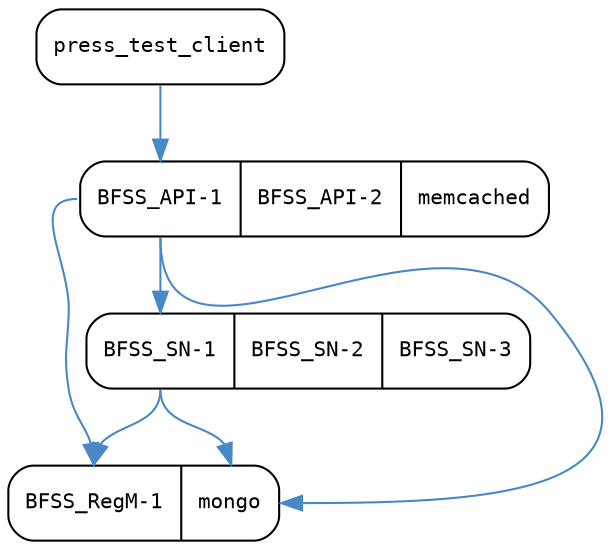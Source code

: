 digraph framework {
    fontname="Consolas";
    fontsize=12;

    node [shape="Mrecord", fontname="Consolas", fontsize=10];
    edge [color="#4788C7", fontname="Consolas", fontsize=10];

    bfss_api  [label="<f0> BFSS_API-1  |<f1> BFSS_API-2 | <f2> memcached " ];
    bfss_regm [label="<f0> BFSS_RegM-1 | <f1>  mongo "];
    bfss_sn   [label="<f0> BFSS_SN-1   |<f1> BFSS_SN-2   |<f2> BFSS_SN-3"];

    press_test_client -> bfss_api:f0;

    bfss_api:f0 -> bfss_regm:f0;
    bfss_api:f0 -> bfss_sn:f0;
    bfss_sn:f0  -> bfss_regm:f0;

    bfss_api:f0  -> bfss_regm:f1;
    bfss_sn:f0   -> bfss_regm:f1;

}